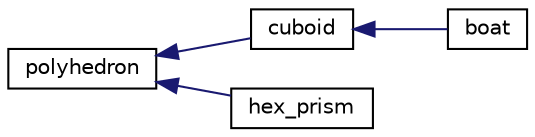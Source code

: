 digraph "Graphical Class Hierarchy"
{
  edge [fontname="Helvetica",fontsize="10",labelfontname="Helvetica",labelfontsize="10"];
  node [fontname="Helvetica",fontsize="10",shape=record];
  rankdir="LR";
  Node0 [label="polyhedron",height=0.2,width=0.4,color="black", fillcolor="white", style="filled",URL="$classpolyhedron.html",tooltip="wieloscian pola: api - wskaznik do api Draw3D id - id figury do modyfikacji angle_x,y,z - katy wzgledem globalnego ukladu pos - przesuniecie "];
  Node0 -> Node1 [dir="back",color="midnightblue",fontsize="10",style="solid",fontname="Helvetica"];
  Node1 [label="cuboid",height=0.2,width=0.4,color="black", fillcolor="white", style="filled",URL="$classcuboid.html",tooltip="klasa prostopadloscian pola: apex - wierzcholki "];
  Node1 -> Node2 [dir="back",color="midnightblue",fontsize="10",style="solid",fontname="Helvetica"];
  Node2 [label="boat",height=0.2,width=0.4,color="black", fillcolor="white", style="filled",URL="$classboat.html",tooltip="klasa drona "];
  Node0 -> Node3 [dir="back",color="midnightblue",fontsize="10",style="solid",fontname="Helvetica"];
  Node3 [label="hex_prism",height=0.2,width=0.4,color="black", fillcolor="white", style="filled",URL="$classhex__prism.html",tooltip="klasa graniastoslup szesciokatny pola: apex - wierzcholki "];
}
